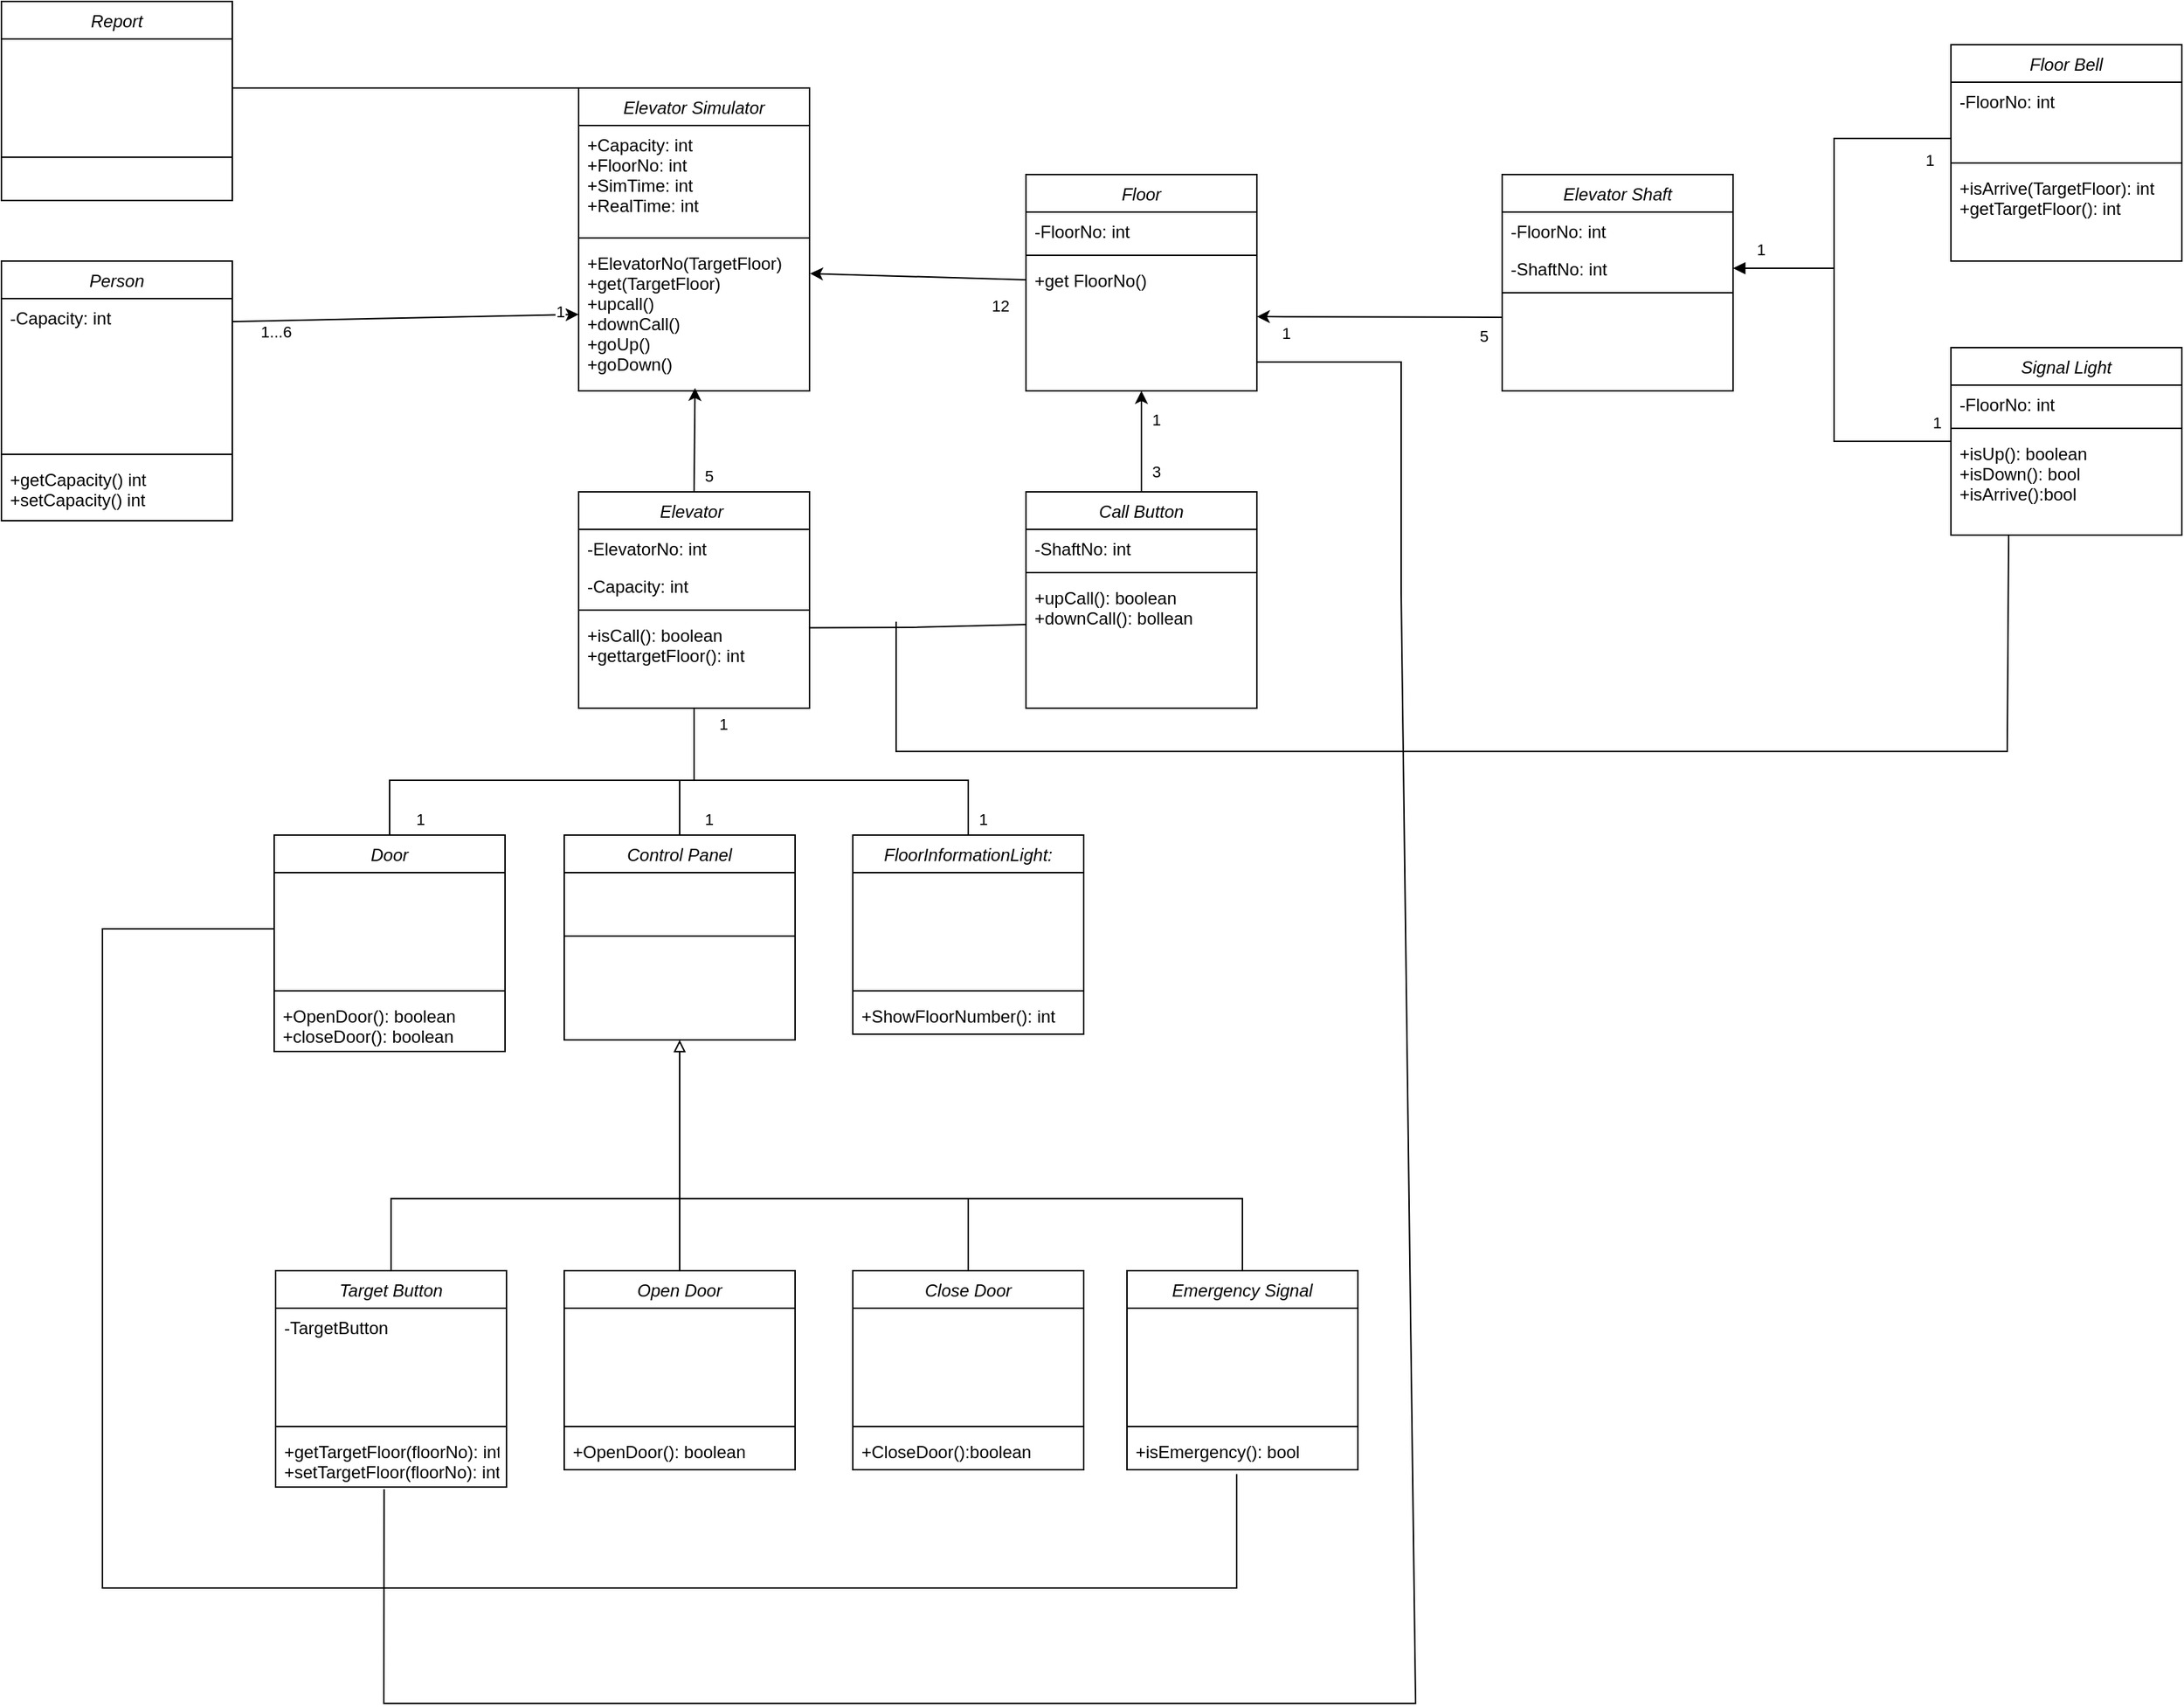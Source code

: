 <mxfile version="20.2.3" type="github">
  <diagram id="C5RBs43oDa-KdzZeNtuy" name="Page-1">
    <mxGraphModel dx="3710" dy="2394" grid="1" gridSize="10" guides="1" tooltips="1" connect="1" arrows="1" fold="1" page="1" pageScale="1" pageWidth="827" pageHeight="1169" math="0" shadow="0">
      <root>
        <mxCell id="WIyWlLk6GJQsqaUBKTNV-0" />
        <mxCell id="WIyWlLk6GJQsqaUBKTNV-1" parent="WIyWlLk6GJQsqaUBKTNV-0" />
        <mxCell id="zkfFHV4jXpPFQw0GAbJ--0" value="Elevator Simulator" style="swimlane;fontStyle=2;align=center;verticalAlign=top;childLayout=stackLayout;horizontal=1;startSize=26;horizontalStack=0;resizeParent=1;resizeLast=0;collapsible=1;marginBottom=0;rounded=0;shadow=0;strokeWidth=1;" parent="WIyWlLk6GJQsqaUBKTNV-1" vertex="1">
          <mxGeometry x="210" y="-40" width="160" height="210" as="geometry">
            <mxRectangle x="230" y="140" width="160" height="26" as="alternateBounds" />
          </mxGeometry>
        </mxCell>
        <mxCell id="zkfFHV4jXpPFQw0GAbJ--1" value="+Capacity: int&#xa;+FloorNo: int&#xa;+SimTime: int&#xa;+RealTime: int" style="text;align=left;verticalAlign=top;spacingLeft=4;spacingRight=4;overflow=hidden;rotatable=0;points=[[0,0.5],[1,0.5]];portConstraint=eastwest;" parent="zkfFHV4jXpPFQw0GAbJ--0" vertex="1">
          <mxGeometry y="26" width="160" height="74" as="geometry" />
        </mxCell>
        <mxCell id="zkfFHV4jXpPFQw0GAbJ--4" value="" style="line;html=1;strokeWidth=1;align=left;verticalAlign=middle;spacingTop=-1;spacingLeft=3;spacingRight=3;rotatable=0;labelPosition=right;points=[];portConstraint=eastwest;" parent="zkfFHV4jXpPFQw0GAbJ--0" vertex="1">
          <mxGeometry y="100" width="160" height="8" as="geometry" />
        </mxCell>
        <mxCell id="zkfFHV4jXpPFQw0GAbJ--5" value="+ElevatorNo(TargetFloor)&#xa;+get(TargetFloor)&#xa;+upcall()&#xa;+downCall()&#xa;+goUp()&#xa;+goDown()" style="text;align=left;verticalAlign=top;spacingLeft=4;spacingRight=4;overflow=hidden;rotatable=0;points=[[0,0.5],[1,0.5]];portConstraint=eastwest;" parent="zkfFHV4jXpPFQw0GAbJ--0" vertex="1">
          <mxGeometry y="108" width="160" height="98" as="geometry" />
        </mxCell>
        <mxCell id="ZwGp08gq0lVa2WznQraa-69" style="edgeStyle=none;rounded=0;orthogonalLoop=1;jettySize=auto;html=1;exitX=0.5;exitY=0;exitDx=0;exitDy=0;entryX=0.504;entryY=1.02;entryDx=0;entryDy=0;entryPerimeter=0;endArrow=classic;endFill=1;" edge="1" parent="WIyWlLk6GJQsqaUBKTNV-1" source="eZEbVEYutCmDxp2KuaGA-0" target="zkfFHV4jXpPFQw0GAbJ--5">
          <mxGeometry relative="1" as="geometry" />
        </mxCell>
        <mxCell id="ZwGp08gq0lVa2WznQraa-72" value="5" style="edgeLabel;html=1;align=center;verticalAlign=middle;resizable=0;points=[];" vertex="1" connectable="0" parent="ZwGp08gq0lVa2WznQraa-69">
          <mxGeometry x="-0.387" y="1" relative="1" as="geometry">
            <mxPoint x="11" y="11" as="offset" />
          </mxGeometry>
        </mxCell>
        <mxCell id="eZEbVEYutCmDxp2KuaGA-0" value="Elevator " style="swimlane;fontStyle=2;align=center;verticalAlign=top;childLayout=stackLayout;horizontal=1;startSize=26;horizontalStack=0;resizeParent=1;resizeLast=0;collapsible=1;marginBottom=0;rounded=0;shadow=0;strokeWidth=1;" parent="WIyWlLk6GJQsqaUBKTNV-1" vertex="1">
          <mxGeometry x="210" y="240" width="160" height="150" as="geometry">
            <mxRectangle x="230" y="140" width="160" height="26" as="alternateBounds" />
          </mxGeometry>
        </mxCell>
        <mxCell id="eZEbVEYutCmDxp2KuaGA-1" value="-ElevatorNo: int" style="text;align=left;verticalAlign=top;spacingLeft=4;spacingRight=4;overflow=hidden;rotatable=0;points=[[0,0.5],[1,0.5]];portConstraint=eastwest;" parent="eZEbVEYutCmDxp2KuaGA-0" vertex="1">
          <mxGeometry y="26" width="160" height="26" as="geometry" />
        </mxCell>
        <mxCell id="eZEbVEYutCmDxp2KuaGA-2" value="-Capacity: int" style="text;align=left;verticalAlign=top;spacingLeft=4;spacingRight=4;overflow=hidden;rotatable=0;points=[[0,0.5],[1,0.5]];portConstraint=eastwest;rounded=0;shadow=0;html=0;" parent="eZEbVEYutCmDxp2KuaGA-0" vertex="1">
          <mxGeometry y="52" width="160" height="26" as="geometry" />
        </mxCell>
        <mxCell id="eZEbVEYutCmDxp2KuaGA-4" value="" style="line;html=1;strokeWidth=1;align=left;verticalAlign=middle;spacingTop=-1;spacingLeft=3;spacingRight=3;rotatable=0;labelPosition=right;points=[];portConstraint=eastwest;" parent="eZEbVEYutCmDxp2KuaGA-0" vertex="1">
          <mxGeometry y="78" width="160" height="8" as="geometry" />
        </mxCell>
        <mxCell id="ZwGp08gq0lVa2WznQraa-95" value="+isCall(): boolean&#xa;+gettargetFloor(): int" style="text;align=left;verticalAlign=top;spacingLeft=4;spacingRight=4;overflow=hidden;rotatable=0;points=[[0,0.5],[1,0.5]];portConstraint=eastwest;rounded=0;shadow=0;html=0;" vertex="1" parent="eZEbVEYutCmDxp2KuaGA-0">
          <mxGeometry y="86" width="160" height="34" as="geometry" />
        </mxCell>
        <mxCell id="ZwGp08gq0lVa2WznQraa-62" style="edgeStyle=none;rounded=0;orthogonalLoop=1;jettySize=auto;html=1;exitX=0.5;exitY=0;exitDx=0;exitDy=0;endArrow=none;endFill=0;" edge="1" parent="WIyWlLk6GJQsqaUBKTNV-1" source="eZEbVEYutCmDxp2KuaGA-6">
          <mxGeometry relative="1" as="geometry">
            <mxPoint x="280" y="440" as="targetPoint" />
          </mxGeometry>
        </mxCell>
        <mxCell id="ZwGp08gq0lVa2WznQraa-92" value="1" style="edgeLabel;html=1;align=center;verticalAlign=middle;resizable=0;points=[];" vertex="1" connectable="0" parent="ZwGp08gq0lVa2WznQraa-62">
          <mxGeometry x="-0.412" relative="1" as="geometry">
            <mxPoint x="20" as="offset" />
          </mxGeometry>
        </mxCell>
        <mxCell id="eZEbVEYutCmDxp2KuaGA-6" value="Control Panel" style="swimlane;fontStyle=2;align=center;verticalAlign=top;childLayout=stackLayout;horizontal=1;startSize=26;horizontalStack=0;resizeParent=1;resizeLast=0;collapsible=1;marginBottom=0;rounded=0;shadow=0;strokeWidth=1;" parent="WIyWlLk6GJQsqaUBKTNV-1" vertex="1">
          <mxGeometry x="200" y="478" width="160" height="142" as="geometry">
            <mxRectangle x="230" y="140" width="160" height="26" as="alternateBounds" />
          </mxGeometry>
        </mxCell>
        <mxCell id="eZEbVEYutCmDxp2KuaGA-9" value="&#xa;&#xa;" style="text;align=left;verticalAlign=top;spacingLeft=4;spacingRight=4;overflow=hidden;rotatable=0;points=[[0,0.5],[1,0.5]];portConstraint=eastwest;rounded=0;shadow=0;html=0;" parent="eZEbVEYutCmDxp2KuaGA-6" vertex="1">
          <mxGeometry y="26" width="160" height="24" as="geometry" />
        </mxCell>
        <mxCell id="eZEbVEYutCmDxp2KuaGA-10" value="" style="line;html=1;strokeWidth=1;align=left;verticalAlign=middle;spacingTop=-1;spacingLeft=3;spacingRight=3;rotatable=0;labelPosition=right;points=[];portConstraint=eastwest;" parent="eZEbVEYutCmDxp2KuaGA-6" vertex="1">
          <mxGeometry y="50" width="160" height="40" as="geometry" />
        </mxCell>
        <mxCell id="ZwGp08gq0lVa2WznQraa-61" style="edgeStyle=none;rounded=0;orthogonalLoop=1;jettySize=auto;html=1;exitX=0.5;exitY=0;exitDx=0;exitDy=0;endArrow=none;endFill=0;" edge="1" parent="WIyWlLk6GJQsqaUBKTNV-1" source="eZEbVEYutCmDxp2KuaGA-12">
          <mxGeometry relative="1" as="geometry">
            <mxPoint x="290" y="440" as="targetPoint" />
            <Array as="points">
              <mxPoint x="480" y="440" />
            </Array>
          </mxGeometry>
        </mxCell>
        <mxCell id="ZwGp08gq0lVa2WznQraa-91" value="1" style="edgeLabel;html=1;align=center;verticalAlign=middle;resizable=0;points=[];" vertex="1" connectable="0" parent="ZwGp08gq0lVa2WznQraa-61">
          <mxGeometry x="-0.902" y="-4" relative="1" as="geometry">
            <mxPoint x="6" as="offset" />
          </mxGeometry>
        </mxCell>
        <mxCell id="eZEbVEYutCmDxp2KuaGA-12" value="FloorInformationLight:" style="swimlane;fontStyle=2;align=center;verticalAlign=top;childLayout=stackLayout;horizontal=1;startSize=26;horizontalStack=0;resizeParent=1;resizeLast=0;collapsible=1;marginBottom=0;rounded=0;shadow=0;strokeWidth=1;" parent="WIyWlLk6GJQsqaUBKTNV-1" vertex="1">
          <mxGeometry x="400" y="478" width="160" height="138" as="geometry">
            <mxRectangle x="230" y="140" width="160" height="26" as="alternateBounds" />
          </mxGeometry>
        </mxCell>
        <mxCell id="eZEbVEYutCmDxp2KuaGA-13" value=" " style="text;align=left;verticalAlign=top;spacingLeft=4;spacingRight=4;overflow=hidden;rotatable=0;points=[[0,0.5],[1,0.5]];portConstraint=eastwest;" parent="eZEbVEYutCmDxp2KuaGA-12" vertex="1">
          <mxGeometry y="26" width="160" height="26" as="geometry" />
        </mxCell>
        <mxCell id="eZEbVEYutCmDxp2KuaGA-14" value=" " style="text;align=left;verticalAlign=top;spacingLeft=4;spacingRight=4;overflow=hidden;rotatable=0;points=[[0,0.5],[1,0.5]];portConstraint=eastwest;rounded=0;shadow=0;html=0;" parent="eZEbVEYutCmDxp2KuaGA-12" vertex="1">
          <mxGeometry y="52" width="160" height="26" as="geometry" />
        </mxCell>
        <mxCell id="eZEbVEYutCmDxp2KuaGA-15" value=" " style="text;align=left;verticalAlign=top;spacingLeft=4;spacingRight=4;overflow=hidden;rotatable=0;points=[[0,0.5],[1,0.5]];portConstraint=eastwest;rounded=0;shadow=0;html=0;" parent="eZEbVEYutCmDxp2KuaGA-12" vertex="1">
          <mxGeometry y="78" width="160" height="26" as="geometry" />
        </mxCell>
        <mxCell id="eZEbVEYutCmDxp2KuaGA-16" value="" style="line;html=1;strokeWidth=1;align=left;verticalAlign=middle;spacingTop=-1;spacingLeft=3;spacingRight=3;rotatable=0;labelPosition=right;points=[];portConstraint=eastwest;" parent="eZEbVEYutCmDxp2KuaGA-12" vertex="1">
          <mxGeometry y="104" width="160" height="8" as="geometry" />
        </mxCell>
        <mxCell id="eZEbVEYutCmDxp2KuaGA-17" value="+ShowFloorNumber(): int" style="text;align=left;verticalAlign=top;spacingLeft=4;spacingRight=4;overflow=hidden;rotatable=0;points=[[0,0.5],[1,0.5]];portConstraint=eastwest;" parent="eZEbVEYutCmDxp2KuaGA-12" vertex="1">
          <mxGeometry y="112" width="160" height="26" as="geometry" />
        </mxCell>
        <mxCell id="ZwGp08gq0lVa2WznQraa-60" style="edgeStyle=none;rounded=0;orthogonalLoop=1;jettySize=auto;html=1;exitX=0.5;exitY=0;exitDx=0;exitDy=0;entryX=0.5;entryY=1;entryDx=0;entryDy=0;endArrow=none;endFill=0;" edge="1" parent="WIyWlLk6GJQsqaUBKTNV-1" source="eZEbVEYutCmDxp2KuaGA-18" target="eZEbVEYutCmDxp2KuaGA-0">
          <mxGeometry relative="1" as="geometry">
            <Array as="points">
              <mxPoint x="79" y="440" />
              <mxPoint x="290" y="440" />
            </Array>
          </mxGeometry>
        </mxCell>
        <mxCell id="ZwGp08gq0lVa2WznQraa-89" value="1" style="edgeLabel;html=1;align=center;verticalAlign=middle;resizable=0;points=[];" vertex="1" connectable="0" parent="ZwGp08gq0lVa2WznQraa-60">
          <mxGeometry x="0.926" y="-4" relative="1" as="geometry">
            <mxPoint x="16" as="offset" />
          </mxGeometry>
        </mxCell>
        <mxCell id="ZwGp08gq0lVa2WznQraa-90" value="1" style="edgeLabel;html=1;align=center;verticalAlign=middle;resizable=0;points=[];" vertex="1" connectable="0" parent="ZwGp08gq0lVa2WznQraa-60">
          <mxGeometry x="-0.925" y="-3" relative="1" as="geometry">
            <mxPoint x="18" as="offset" />
          </mxGeometry>
        </mxCell>
        <mxCell id="eZEbVEYutCmDxp2KuaGA-18" value="Door" style="swimlane;fontStyle=2;align=center;verticalAlign=top;childLayout=stackLayout;horizontal=1;startSize=26;horizontalStack=0;resizeParent=1;resizeLast=0;collapsible=1;marginBottom=0;rounded=0;shadow=0;strokeWidth=1;" parent="WIyWlLk6GJQsqaUBKTNV-1" vertex="1">
          <mxGeometry x="-1" y="478" width="160" height="150" as="geometry">
            <mxRectangle x="230" y="140" width="160" height="26" as="alternateBounds" />
          </mxGeometry>
        </mxCell>
        <mxCell id="eZEbVEYutCmDxp2KuaGA-19" value=" " style="text;align=left;verticalAlign=top;spacingLeft=4;spacingRight=4;overflow=hidden;rotatable=0;points=[[0,0.5],[1,0.5]];portConstraint=eastwest;" parent="eZEbVEYutCmDxp2KuaGA-18" vertex="1">
          <mxGeometry y="26" width="160" height="26" as="geometry" />
        </mxCell>
        <mxCell id="eZEbVEYutCmDxp2KuaGA-20" value=" " style="text;align=left;verticalAlign=top;spacingLeft=4;spacingRight=4;overflow=hidden;rotatable=0;points=[[0,0.5],[1,0.5]];portConstraint=eastwest;rounded=0;shadow=0;html=0;" parent="eZEbVEYutCmDxp2KuaGA-18" vertex="1">
          <mxGeometry y="52" width="160" height="26" as="geometry" />
        </mxCell>
        <mxCell id="eZEbVEYutCmDxp2KuaGA-21" value=" " style="text;align=left;verticalAlign=top;spacingLeft=4;spacingRight=4;overflow=hidden;rotatable=0;points=[[0,0.5],[1,0.5]];portConstraint=eastwest;rounded=0;shadow=0;html=0;" parent="eZEbVEYutCmDxp2KuaGA-18" vertex="1">
          <mxGeometry y="78" width="160" height="26" as="geometry" />
        </mxCell>
        <mxCell id="eZEbVEYutCmDxp2KuaGA-22" value="" style="line;html=1;strokeWidth=1;align=left;verticalAlign=middle;spacingTop=-1;spacingLeft=3;spacingRight=3;rotatable=0;labelPosition=right;points=[];portConstraint=eastwest;" parent="eZEbVEYutCmDxp2KuaGA-18" vertex="1">
          <mxGeometry y="104" width="160" height="8" as="geometry" />
        </mxCell>
        <mxCell id="eZEbVEYutCmDxp2KuaGA-23" value="+OpenDoor(): boolean&#xa;+closeDoor(): boolean" style="text;align=left;verticalAlign=top;spacingLeft=4;spacingRight=4;overflow=hidden;rotatable=0;points=[[0,0.5],[1,0.5]];portConstraint=eastwest;" parent="eZEbVEYutCmDxp2KuaGA-18" vertex="1">
          <mxGeometry y="112" width="160" height="38" as="geometry" />
        </mxCell>
        <mxCell id="ZwGp08gq0lVa2WznQraa-93" style="edgeStyle=none;rounded=0;orthogonalLoop=1;jettySize=auto;html=1;entryX=0.47;entryY=1.039;entryDx=0;entryDy=0;entryPerimeter=0;endArrow=none;endFill=0;" edge="1" parent="WIyWlLk6GJQsqaUBKTNV-1" target="ZwGp08gq0lVa2WznQraa-52">
          <mxGeometry relative="1" as="geometry">
            <mxPoint x="680" y="150" as="sourcePoint" />
            <Array as="points">
              <mxPoint x="780" y="150" />
              <mxPoint x="780" y="310" />
              <mxPoint x="790" y="1080" />
              <mxPoint x="75" y="1080" />
            </Array>
          </mxGeometry>
        </mxCell>
        <mxCell id="eZEbVEYutCmDxp2KuaGA-24" value="Floor" style="swimlane;fontStyle=2;align=center;verticalAlign=top;childLayout=stackLayout;horizontal=1;startSize=26;horizontalStack=0;resizeParent=1;resizeLast=0;collapsible=1;marginBottom=0;rounded=0;shadow=0;strokeWidth=1;" parent="WIyWlLk6GJQsqaUBKTNV-1" vertex="1">
          <mxGeometry x="520" y="20" width="160" height="150" as="geometry">
            <mxRectangle x="230" y="140" width="160" height="26" as="alternateBounds" />
          </mxGeometry>
        </mxCell>
        <mxCell id="eZEbVEYutCmDxp2KuaGA-25" value="-FloorNo: int" style="text;align=left;verticalAlign=top;spacingLeft=4;spacingRight=4;overflow=hidden;rotatable=0;points=[[0,0.5],[1,0.5]];portConstraint=eastwest;" parent="eZEbVEYutCmDxp2KuaGA-24" vertex="1">
          <mxGeometry y="26" width="160" height="26" as="geometry" />
        </mxCell>
        <mxCell id="eZEbVEYutCmDxp2KuaGA-27" value="" style="line;html=1;strokeWidth=1;align=left;verticalAlign=middle;spacingTop=-1;spacingLeft=3;spacingRight=3;rotatable=0;labelPosition=right;points=[];portConstraint=eastwest;" parent="eZEbVEYutCmDxp2KuaGA-24" vertex="1">
          <mxGeometry y="52" width="160" height="8" as="geometry" />
        </mxCell>
        <mxCell id="eZEbVEYutCmDxp2KuaGA-28" value="+get FloorNo()" style="text;align=left;verticalAlign=top;spacingLeft=4;spacingRight=4;overflow=hidden;rotatable=0;points=[[0,0.5],[1,0.5]];portConstraint=eastwest;" parent="eZEbVEYutCmDxp2KuaGA-24" vertex="1">
          <mxGeometry y="60" width="160" height="26" as="geometry" />
        </mxCell>
        <mxCell id="ZwGp08gq0lVa2WznQraa-63" style="edgeStyle=none;rounded=0;orthogonalLoop=1;jettySize=auto;html=1;exitX=0.5;exitY=0;exitDx=0;exitDy=0;entryX=0.5;entryY=1;entryDx=0;entryDy=0;endArrow=block;endFill=0;" edge="1" parent="WIyWlLk6GJQsqaUBKTNV-1" source="ZwGp08gq0lVa2WznQraa-0" target="eZEbVEYutCmDxp2KuaGA-6">
          <mxGeometry relative="1" as="geometry" />
        </mxCell>
        <mxCell id="ZwGp08gq0lVa2WznQraa-0" value="Open Door" style="swimlane;fontStyle=2;align=center;verticalAlign=top;childLayout=stackLayout;horizontal=1;startSize=26;horizontalStack=0;resizeParent=1;resizeLast=0;collapsible=1;marginBottom=0;rounded=0;shadow=0;strokeWidth=1;" vertex="1" parent="WIyWlLk6GJQsqaUBKTNV-1">
          <mxGeometry x="200" y="780" width="160" height="138" as="geometry">
            <mxRectangle x="230" y="140" width="160" height="26" as="alternateBounds" />
          </mxGeometry>
        </mxCell>
        <mxCell id="ZwGp08gq0lVa2WznQraa-1" value=" " style="text;align=left;verticalAlign=top;spacingLeft=4;spacingRight=4;overflow=hidden;rotatable=0;points=[[0,0.5],[1,0.5]];portConstraint=eastwest;" vertex="1" parent="ZwGp08gq0lVa2WznQraa-0">
          <mxGeometry y="26" width="160" height="26" as="geometry" />
        </mxCell>
        <mxCell id="ZwGp08gq0lVa2WznQraa-2" value=" " style="text;align=left;verticalAlign=top;spacingLeft=4;spacingRight=4;overflow=hidden;rotatable=0;points=[[0,0.5],[1,0.5]];portConstraint=eastwest;rounded=0;shadow=0;html=0;" vertex="1" parent="ZwGp08gq0lVa2WznQraa-0">
          <mxGeometry y="52" width="160" height="26" as="geometry" />
        </mxCell>
        <mxCell id="ZwGp08gq0lVa2WznQraa-3" value=" " style="text;align=left;verticalAlign=top;spacingLeft=4;spacingRight=4;overflow=hidden;rotatable=0;points=[[0,0.5],[1,0.5]];portConstraint=eastwest;rounded=0;shadow=0;html=0;" vertex="1" parent="ZwGp08gq0lVa2WznQraa-0">
          <mxGeometry y="78" width="160" height="26" as="geometry" />
        </mxCell>
        <mxCell id="ZwGp08gq0lVa2WznQraa-4" value="" style="line;html=1;strokeWidth=1;align=left;verticalAlign=middle;spacingTop=-1;spacingLeft=3;spacingRight=3;rotatable=0;labelPosition=right;points=[];portConstraint=eastwest;" vertex="1" parent="ZwGp08gq0lVa2WznQraa-0">
          <mxGeometry y="104" width="160" height="8" as="geometry" />
        </mxCell>
        <mxCell id="ZwGp08gq0lVa2WznQraa-5" value="+OpenDoor(): boolean" style="text;align=left;verticalAlign=top;spacingLeft=4;spacingRight=4;overflow=hidden;rotatable=0;points=[[0,0.5],[1,0.5]];portConstraint=eastwest;" vertex="1" parent="ZwGp08gq0lVa2WznQraa-0">
          <mxGeometry y="112" width="160" height="26" as="geometry" />
        </mxCell>
        <mxCell id="ZwGp08gq0lVa2WznQraa-6" value="Elevator Shaft" style="swimlane;fontStyle=2;align=center;verticalAlign=top;childLayout=stackLayout;horizontal=1;startSize=26;horizontalStack=0;resizeParent=1;resizeLast=0;collapsible=1;marginBottom=0;rounded=0;shadow=0;strokeWidth=1;" vertex="1" parent="WIyWlLk6GJQsqaUBKTNV-1">
          <mxGeometry x="850" y="20" width="160" height="150" as="geometry">
            <mxRectangle x="230" y="140" width="160" height="26" as="alternateBounds" />
          </mxGeometry>
        </mxCell>
        <mxCell id="ZwGp08gq0lVa2WznQraa-7" value="-FloorNo: int" style="text;align=left;verticalAlign=top;spacingLeft=4;spacingRight=4;overflow=hidden;rotatable=0;points=[[0,0.5],[1,0.5]];portConstraint=eastwest;" vertex="1" parent="ZwGp08gq0lVa2WznQraa-6">
          <mxGeometry y="26" width="160" height="26" as="geometry" />
        </mxCell>
        <mxCell id="ZwGp08gq0lVa2WznQraa-8" value="-ShaftNo: int" style="text;align=left;verticalAlign=top;spacingLeft=4;spacingRight=4;overflow=hidden;rotatable=0;points=[[0,0.5],[1,0.5]];portConstraint=eastwest;rounded=0;shadow=0;html=0;" vertex="1" parent="ZwGp08gq0lVa2WznQraa-6">
          <mxGeometry y="52" width="160" height="26" as="geometry" />
        </mxCell>
        <mxCell id="ZwGp08gq0lVa2WznQraa-9" value="" style="line;html=1;strokeWidth=1;align=left;verticalAlign=middle;spacingTop=-1;spacingLeft=3;spacingRight=3;rotatable=0;labelPosition=right;points=[];portConstraint=eastwest;" vertex="1" parent="ZwGp08gq0lVa2WznQraa-6">
          <mxGeometry y="78" width="160" height="8" as="geometry" />
        </mxCell>
        <mxCell id="ZwGp08gq0lVa2WznQraa-10" value=" " style="text;align=left;verticalAlign=top;spacingLeft=4;spacingRight=4;overflow=hidden;rotatable=0;points=[[0,0.5],[1,0.5]];portConstraint=eastwest;" vertex="1" parent="ZwGp08gq0lVa2WznQraa-6">
          <mxGeometry y="86" width="160" height="26" as="geometry" />
        </mxCell>
        <mxCell id="ZwGp08gq0lVa2WznQraa-11" value="Floor Bell" style="swimlane;fontStyle=2;align=center;verticalAlign=top;childLayout=stackLayout;horizontal=1;startSize=26;horizontalStack=0;resizeParent=1;resizeLast=0;collapsible=1;marginBottom=0;rounded=0;shadow=0;strokeWidth=1;" vertex="1" parent="WIyWlLk6GJQsqaUBKTNV-1">
          <mxGeometry x="1161" y="-70" width="160" height="150" as="geometry">
            <mxRectangle x="230" y="140" width="160" height="26" as="alternateBounds" />
          </mxGeometry>
        </mxCell>
        <mxCell id="ZwGp08gq0lVa2WznQraa-12" value="-FloorNo: int" style="text;align=left;verticalAlign=top;spacingLeft=4;spacingRight=4;overflow=hidden;rotatable=0;points=[[0,0.5],[1,0.5]];portConstraint=eastwest;" vertex="1" parent="ZwGp08gq0lVa2WznQraa-11">
          <mxGeometry y="26" width="160" height="26" as="geometry" />
        </mxCell>
        <mxCell id="ZwGp08gq0lVa2WznQraa-13" value=" " style="text;align=left;verticalAlign=top;spacingLeft=4;spacingRight=4;overflow=hidden;rotatable=0;points=[[0,0.5],[1,0.5]];portConstraint=eastwest;rounded=0;shadow=0;html=0;" vertex="1" parent="ZwGp08gq0lVa2WznQraa-11">
          <mxGeometry y="52" width="160" height="26" as="geometry" />
        </mxCell>
        <mxCell id="ZwGp08gq0lVa2WznQraa-14" value="" style="line;html=1;strokeWidth=1;align=left;verticalAlign=middle;spacingTop=-1;spacingLeft=3;spacingRight=3;rotatable=0;labelPosition=right;points=[];portConstraint=eastwest;" vertex="1" parent="ZwGp08gq0lVa2WznQraa-11">
          <mxGeometry y="78" width="160" height="8" as="geometry" />
        </mxCell>
        <mxCell id="ZwGp08gq0lVa2WznQraa-15" value="+isArrive(TargetFloor): int&#xa;+getTargetFloor(): int" style="text;align=left;verticalAlign=top;spacingLeft=4;spacingRight=4;overflow=hidden;rotatable=0;points=[[0,0.5],[1,0.5]];portConstraint=eastwest;" vertex="1" parent="ZwGp08gq0lVa2WznQraa-11">
          <mxGeometry y="86" width="160" height="34" as="geometry" />
        </mxCell>
        <mxCell id="ZwGp08gq0lVa2WznQraa-78" style="edgeStyle=none;rounded=0;orthogonalLoop=1;jettySize=auto;html=1;exitX=0.5;exitY=0;exitDx=0;exitDy=0;entryX=0.5;entryY=1;entryDx=0;entryDy=0;endArrow=classic;endFill=1;" edge="1" parent="WIyWlLk6GJQsqaUBKTNV-1" source="ZwGp08gq0lVa2WznQraa-16" target="eZEbVEYutCmDxp2KuaGA-24">
          <mxGeometry relative="1" as="geometry" />
        </mxCell>
        <mxCell id="ZwGp08gq0lVa2WznQraa-80" value="3" style="edgeLabel;html=1;align=center;verticalAlign=middle;resizable=0;points=[];" vertex="1" connectable="0" parent="ZwGp08gq0lVa2WznQraa-78">
          <mxGeometry x="-0.6" y="-1" relative="1" as="geometry">
            <mxPoint x="9" as="offset" />
          </mxGeometry>
        </mxCell>
        <mxCell id="ZwGp08gq0lVa2WznQraa-81" value="1" style="edgeLabel;html=1;align=center;verticalAlign=middle;resizable=0;points=[];" vertex="1" connectable="0" parent="ZwGp08gq0lVa2WznQraa-78">
          <mxGeometry x="0.424" y="-1" relative="1" as="geometry">
            <mxPoint x="9" as="offset" />
          </mxGeometry>
        </mxCell>
        <mxCell id="ZwGp08gq0lVa2WznQraa-16" value="Call Button" style="swimlane;fontStyle=2;align=center;verticalAlign=top;childLayout=stackLayout;horizontal=1;startSize=26;horizontalStack=0;resizeParent=1;resizeLast=0;collapsible=1;marginBottom=0;rounded=0;shadow=0;strokeWidth=1;" vertex="1" parent="WIyWlLk6GJQsqaUBKTNV-1">
          <mxGeometry x="520" y="240" width="160" height="150" as="geometry">
            <mxRectangle x="230" y="140" width="160" height="26" as="alternateBounds" />
          </mxGeometry>
        </mxCell>
        <mxCell id="ZwGp08gq0lVa2WznQraa-18" value="-ShaftNo: int" style="text;align=left;verticalAlign=top;spacingLeft=4;spacingRight=4;overflow=hidden;rotatable=0;points=[[0,0.5],[1,0.5]];portConstraint=eastwest;rounded=0;shadow=0;html=0;" vertex="1" parent="ZwGp08gq0lVa2WznQraa-16">
          <mxGeometry y="26" width="160" height="26" as="geometry" />
        </mxCell>
        <mxCell id="ZwGp08gq0lVa2WznQraa-19" value="" style="line;html=1;strokeWidth=1;align=left;verticalAlign=middle;spacingTop=-1;spacingLeft=3;spacingRight=3;rotatable=0;labelPosition=right;points=[];portConstraint=eastwest;" vertex="1" parent="ZwGp08gq0lVa2WznQraa-16">
          <mxGeometry y="52" width="160" height="8" as="geometry" />
        </mxCell>
        <mxCell id="ZwGp08gq0lVa2WznQraa-20" value="+upCall(): boolean&#xa;+downCall(): bollean" style="text;align=left;verticalAlign=top;spacingLeft=4;spacingRight=4;overflow=hidden;rotatable=0;points=[[0,0.5],[1,0.5]];portConstraint=eastwest;" vertex="1" parent="ZwGp08gq0lVa2WznQraa-16">
          <mxGeometry y="60" width="160" height="64" as="geometry" />
        </mxCell>
        <mxCell id="ZwGp08gq0lVa2WznQraa-21" value="Person" style="swimlane;fontStyle=2;align=center;verticalAlign=top;childLayout=stackLayout;horizontal=1;startSize=26;horizontalStack=0;resizeParent=1;resizeLast=0;collapsible=1;marginBottom=0;rounded=0;shadow=0;strokeWidth=1;" vertex="1" parent="WIyWlLk6GJQsqaUBKTNV-1">
          <mxGeometry x="-190" y="80" width="160" height="180" as="geometry">
            <mxRectangle x="230" y="140" width="160" height="26" as="alternateBounds" />
          </mxGeometry>
        </mxCell>
        <mxCell id="ZwGp08gq0lVa2WznQraa-22" value="-Capacity: int" style="text;align=left;verticalAlign=top;spacingLeft=4;spacingRight=4;overflow=hidden;rotatable=0;points=[[0,0.5],[1,0.5]];portConstraint=eastwest;" vertex="1" parent="ZwGp08gq0lVa2WznQraa-21">
          <mxGeometry y="26" width="160" height="26" as="geometry" />
        </mxCell>
        <mxCell id="ZwGp08gq0lVa2WznQraa-23" value=" " style="text;align=left;verticalAlign=top;spacingLeft=4;spacingRight=4;overflow=hidden;rotatable=0;points=[[0,0.5],[1,0.5]];portConstraint=eastwest;rounded=0;shadow=0;html=0;" vertex="1" parent="ZwGp08gq0lVa2WznQraa-21">
          <mxGeometry y="52" width="160" height="26" as="geometry" />
        </mxCell>
        <mxCell id="ZwGp08gq0lVa2WznQraa-94" value=" " style="text;align=left;verticalAlign=top;spacingLeft=4;spacingRight=4;overflow=hidden;rotatable=0;points=[[0,0.5],[1,0.5]];portConstraint=eastwest;rounded=0;shadow=0;html=0;" vertex="1" parent="ZwGp08gq0lVa2WznQraa-21">
          <mxGeometry y="78" width="160" height="26" as="geometry" />
        </mxCell>
        <mxCell id="ZwGp08gq0lVa2WznQraa-24" value=" " style="text;align=left;verticalAlign=top;spacingLeft=4;spacingRight=4;overflow=hidden;rotatable=0;points=[[0,0.5],[1,0.5]];portConstraint=eastwest;rounded=0;shadow=0;html=0;" vertex="1" parent="ZwGp08gq0lVa2WznQraa-21">
          <mxGeometry y="104" width="160" height="26" as="geometry" />
        </mxCell>
        <mxCell id="ZwGp08gq0lVa2WznQraa-25" value="" style="line;html=1;strokeWidth=1;align=left;verticalAlign=middle;spacingTop=-1;spacingLeft=3;spacingRight=3;rotatable=0;labelPosition=right;points=[];portConstraint=eastwest;" vertex="1" parent="ZwGp08gq0lVa2WznQraa-21">
          <mxGeometry y="130" width="160" height="8" as="geometry" />
        </mxCell>
        <mxCell id="ZwGp08gq0lVa2WznQraa-26" value="+getCapacity() int&#xa;+setCapacity() int" style="text;align=left;verticalAlign=top;spacingLeft=4;spacingRight=4;overflow=hidden;rotatable=0;points=[[0,0.5],[1,0.5]];portConstraint=eastwest;" vertex="1" parent="ZwGp08gq0lVa2WznQraa-21">
          <mxGeometry y="138" width="160" height="42" as="geometry" />
        </mxCell>
        <mxCell id="ZwGp08gq0lVa2WznQraa-27" value="Report" style="swimlane;fontStyle=2;align=center;verticalAlign=top;childLayout=stackLayout;horizontal=1;startSize=26;horizontalStack=0;resizeParent=1;resizeLast=0;collapsible=1;marginBottom=0;rounded=0;shadow=0;strokeWidth=1;" vertex="1" parent="WIyWlLk6GJQsqaUBKTNV-1">
          <mxGeometry x="-190" y="-100" width="160" height="138" as="geometry">
            <mxRectangle x="230" y="140" width="160" height="26" as="alternateBounds" />
          </mxGeometry>
        </mxCell>
        <mxCell id="ZwGp08gq0lVa2WznQraa-28" value=" " style="text;align=left;verticalAlign=top;spacingLeft=4;spacingRight=4;overflow=hidden;rotatable=0;points=[[0,0.5],[1,0.5]];portConstraint=eastwest;" vertex="1" parent="ZwGp08gq0lVa2WznQraa-27">
          <mxGeometry y="26" width="160" height="26" as="geometry" />
        </mxCell>
        <mxCell id="ZwGp08gq0lVa2WznQraa-29" value=" " style="text;align=left;verticalAlign=top;spacingLeft=4;spacingRight=4;overflow=hidden;rotatable=0;points=[[0,0.5],[1,0.5]];portConstraint=eastwest;rounded=0;shadow=0;html=0;" vertex="1" parent="ZwGp08gq0lVa2WznQraa-27">
          <mxGeometry y="52" width="160" height="26" as="geometry" />
        </mxCell>
        <mxCell id="ZwGp08gq0lVa2WznQraa-30" value=" " style="text;align=left;verticalAlign=top;spacingLeft=4;spacingRight=4;overflow=hidden;rotatable=0;points=[[0,0.5],[1,0.5]];portConstraint=eastwest;rounded=0;shadow=0;html=0;" vertex="1" parent="ZwGp08gq0lVa2WznQraa-27">
          <mxGeometry y="78" width="160" height="26" as="geometry" />
        </mxCell>
        <mxCell id="ZwGp08gq0lVa2WznQraa-31" value="" style="line;html=1;strokeWidth=1;align=left;verticalAlign=middle;spacingTop=-1;spacingLeft=3;spacingRight=3;rotatable=0;labelPosition=right;points=[];portConstraint=eastwest;" vertex="1" parent="ZwGp08gq0lVa2WznQraa-27">
          <mxGeometry y="104" width="160" height="8" as="geometry" />
        </mxCell>
        <mxCell id="ZwGp08gq0lVa2WznQraa-32" value=" " style="text;align=left;verticalAlign=top;spacingLeft=4;spacingRight=4;overflow=hidden;rotatable=0;points=[[0,0.5],[1,0.5]];portConstraint=eastwest;" vertex="1" parent="ZwGp08gq0lVa2WznQraa-27">
          <mxGeometry y="112" width="160" height="26" as="geometry" />
        </mxCell>
        <mxCell id="ZwGp08gq0lVa2WznQraa-33" style="edgeStyle=none;rounded=0;orthogonalLoop=1;jettySize=auto;html=1;entryX=0;entryY=0;entryDx=0;entryDy=0;endArrow=none;endFill=0;exitX=1.002;exitY=0.308;exitDx=0;exitDy=0;exitPerimeter=0;" edge="1" parent="WIyWlLk6GJQsqaUBKTNV-1" source="ZwGp08gq0lVa2WznQraa-29" target="zkfFHV4jXpPFQw0GAbJ--0">
          <mxGeometry relative="1" as="geometry">
            <mxPoint x="-30" y="20" as="sourcePoint" />
          </mxGeometry>
        </mxCell>
        <mxCell id="ZwGp08gq0lVa2WznQraa-34" style="edgeStyle=none;rounded=0;orthogonalLoop=1;jettySize=auto;html=1;exitX=1.002;exitY=0.615;exitDx=0;exitDy=0;endArrow=classic;endFill=1;entryX=0;entryY=0.5;entryDx=0;entryDy=0;exitPerimeter=0;" edge="1" parent="WIyWlLk6GJQsqaUBKTNV-1" source="ZwGp08gq0lVa2WznQraa-22" target="zkfFHV4jXpPFQw0GAbJ--5">
          <mxGeometry relative="1" as="geometry" />
        </mxCell>
        <mxCell id="ZwGp08gq0lVa2WznQraa-53" value="1...6" style="edgeLabel;html=1;align=center;verticalAlign=middle;resizable=0;points=[];" vertex="1" connectable="0" parent="ZwGp08gq0lVa2WznQraa-34">
          <mxGeometry x="-0.652" relative="1" as="geometry">
            <mxPoint x="-12" y="8" as="offset" />
          </mxGeometry>
        </mxCell>
        <mxCell id="ZwGp08gq0lVa2WznQraa-54" value="1" style="edgeLabel;html=1;align=center;verticalAlign=middle;resizable=0;points=[];" vertex="1" connectable="0" parent="ZwGp08gq0lVa2WznQraa-34">
          <mxGeometry x="0.793" y="-1" relative="1" as="geometry">
            <mxPoint x="11" y="-4" as="offset" />
          </mxGeometry>
        </mxCell>
        <mxCell id="ZwGp08gq0lVa2WznQraa-65" style="edgeStyle=none;rounded=0;orthogonalLoop=1;jettySize=auto;html=1;exitX=0.5;exitY=0;exitDx=0;exitDy=0;endArrow=none;endFill=0;" edge="1" parent="WIyWlLk6GJQsqaUBKTNV-1" source="ZwGp08gq0lVa2WznQraa-35">
          <mxGeometry relative="1" as="geometry">
            <mxPoint x="280" y="730" as="targetPoint" />
            <Array as="points">
              <mxPoint x="480" y="730" />
            </Array>
          </mxGeometry>
        </mxCell>
        <mxCell id="ZwGp08gq0lVa2WznQraa-35" value="Close Door" style="swimlane;fontStyle=2;align=center;verticalAlign=top;childLayout=stackLayout;horizontal=1;startSize=26;horizontalStack=0;resizeParent=1;resizeLast=0;collapsible=1;marginBottom=0;rounded=0;shadow=0;strokeWidth=1;" vertex="1" parent="WIyWlLk6GJQsqaUBKTNV-1">
          <mxGeometry x="400" y="780" width="160" height="138" as="geometry">
            <mxRectangle x="230" y="140" width="160" height="26" as="alternateBounds" />
          </mxGeometry>
        </mxCell>
        <mxCell id="ZwGp08gq0lVa2WznQraa-36" value=" " style="text;align=left;verticalAlign=top;spacingLeft=4;spacingRight=4;overflow=hidden;rotatable=0;points=[[0,0.5],[1,0.5]];portConstraint=eastwest;" vertex="1" parent="ZwGp08gq0lVa2WznQraa-35">
          <mxGeometry y="26" width="160" height="26" as="geometry" />
        </mxCell>
        <mxCell id="ZwGp08gq0lVa2WznQraa-37" value=" " style="text;align=left;verticalAlign=top;spacingLeft=4;spacingRight=4;overflow=hidden;rotatable=0;points=[[0,0.5],[1,0.5]];portConstraint=eastwest;rounded=0;shadow=0;html=0;" vertex="1" parent="ZwGp08gq0lVa2WznQraa-35">
          <mxGeometry y="52" width="160" height="26" as="geometry" />
        </mxCell>
        <mxCell id="ZwGp08gq0lVa2WznQraa-38" value=" " style="text;align=left;verticalAlign=top;spacingLeft=4;spacingRight=4;overflow=hidden;rotatable=0;points=[[0,0.5],[1,0.5]];portConstraint=eastwest;rounded=0;shadow=0;html=0;" vertex="1" parent="ZwGp08gq0lVa2WznQraa-35">
          <mxGeometry y="78" width="160" height="26" as="geometry" />
        </mxCell>
        <mxCell id="ZwGp08gq0lVa2WznQraa-39" value="" style="line;html=1;strokeWidth=1;align=left;verticalAlign=middle;spacingTop=-1;spacingLeft=3;spacingRight=3;rotatable=0;labelPosition=right;points=[];portConstraint=eastwest;" vertex="1" parent="ZwGp08gq0lVa2WznQraa-35">
          <mxGeometry y="104" width="160" height="8" as="geometry" />
        </mxCell>
        <mxCell id="ZwGp08gq0lVa2WznQraa-40" value="+CloseDoor():boolean" style="text;align=left;verticalAlign=top;spacingLeft=4;spacingRight=4;overflow=hidden;rotatable=0;points=[[0,0.5],[1,0.5]];portConstraint=eastwest;" vertex="1" parent="ZwGp08gq0lVa2WznQraa-35">
          <mxGeometry y="112" width="160" height="26" as="geometry" />
        </mxCell>
        <mxCell id="ZwGp08gq0lVa2WznQraa-66" style="edgeStyle=none;rounded=0;orthogonalLoop=1;jettySize=auto;html=1;exitX=0.5;exitY=0;exitDx=0;exitDy=0;endArrow=none;endFill=0;" edge="1" parent="WIyWlLk6GJQsqaUBKTNV-1" source="ZwGp08gq0lVa2WznQraa-41">
          <mxGeometry relative="1" as="geometry">
            <mxPoint x="480" y="730" as="targetPoint" />
            <Array as="points">
              <mxPoint x="670" y="730" />
            </Array>
          </mxGeometry>
        </mxCell>
        <mxCell id="ZwGp08gq0lVa2WznQraa-41" value="Emergency Signal" style="swimlane;fontStyle=2;align=center;verticalAlign=top;childLayout=stackLayout;horizontal=1;startSize=26;horizontalStack=0;resizeParent=1;resizeLast=0;collapsible=1;marginBottom=0;rounded=0;shadow=0;strokeWidth=1;" vertex="1" parent="WIyWlLk6GJQsqaUBKTNV-1">
          <mxGeometry x="590" y="780" width="160" height="138" as="geometry">
            <mxRectangle x="230" y="140" width="160" height="26" as="alternateBounds" />
          </mxGeometry>
        </mxCell>
        <mxCell id="ZwGp08gq0lVa2WznQraa-42" value=" " style="text;align=left;verticalAlign=top;spacingLeft=4;spacingRight=4;overflow=hidden;rotatable=0;points=[[0,0.5],[1,0.5]];portConstraint=eastwest;" vertex="1" parent="ZwGp08gq0lVa2WznQraa-41">
          <mxGeometry y="26" width="160" height="26" as="geometry" />
        </mxCell>
        <mxCell id="ZwGp08gq0lVa2WznQraa-43" value=" " style="text;align=left;verticalAlign=top;spacingLeft=4;spacingRight=4;overflow=hidden;rotatable=0;points=[[0,0.5],[1,0.5]];portConstraint=eastwest;rounded=0;shadow=0;html=0;" vertex="1" parent="ZwGp08gq0lVa2WznQraa-41">
          <mxGeometry y="52" width="160" height="26" as="geometry" />
        </mxCell>
        <mxCell id="ZwGp08gq0lVa2WznQraa-44" value=" " style="text;align=left;verticalAlign=top;spacingLeft=4;spacingRight=4;overflow=hidden;rotatable=0;points=[[0,0.5],[1,0.5]];portConstraint=eastwest;rounded=0;shadow=0;html=0;" vertex="1" parent="ZwGp08gq0lVa2WznQraa-41">
          <mxGeometry y="78" width="160" height="26" as="geometry" />
        </mxCell>
        <mxCell id="ZwGp08gq0lVa2WznQraa-45" value="" style="line;html=1;strokeWidth=1;align=left;verticalAlign=middle;spacingTop=-1;spacingLeft=3;spacingRight=3;rotatable=0;labelPosition=right;points=[];portConstraint=eastwest;" vertex="1" parent="ZwGp08gq0lVa2WznQraa-41">
          <mxGeometry y="104" width="160" height="8" as="geometry" />
        </mxCell>
        <mxCell id="ZwGp08gq0lVa2WznQraa-46" value="+isEmergency(): bool" style="text;align=left;verticalAlign=top;spacingLeft=4;spacingRight=4;overflow=hidden;rotatable=0;points=[[0,0.5],[1,0.5]];portConstraint=eastwest;" vertex="1" parent="ZwGp08gq0lVa2WznQraa-41">
          <mxGeometry y="112" width="160" height="26" as="geometry" />
        </mxCell>
        <mxCell id="ZwGp08gq0lVa2WznQraa-64" style="edgeStyle=none;rounded=0;orthogonalLoop=1;jettySize=auto;html=1;exitX=0.5;exitY=0;exitDx=0;exitDy=0;endArrow=none;endFill=0;" edge="1" parent="WIyWlLk6GJQsqaUBKTNV-1" source="ZwGp08gq0lVa2WznQraa-47">
          <mxGeometry relative="1" as="geometry">
            <mxPoint x="280" y="730" as="targetPoint" />
            <Array as="points">
              <mxPoint x="80" y="730" />
            </Array>
          </mxGeometry>
        </mxCell>
        <mxCell id="ZwGp08gq0lVa2WznQraa-47" value="Target Button" style="swimlane;fontStyle=2;align=center;verticalAlign=top;childLayout=stackLayout;horizontal=1;startSize=26;horizontalStack=0;resizeParent=1;resizeLast=0;collapsible=1;marginBottom=0;rounded=0;shadow=0;strokeWidth=1;" vertex="1" parent="WIyWlLk6GJQsqaUBKTNV-1">
          <mxGeometry y="780" width="160" height="150" as="geometry">
            <mxRectangle x="230" y="140" width="160" height="26" as="alternateBounds" />
          </mxGeometry>
        </mxCell>
        <mxCell id="ZwGp08gq0lVa2WznQraa-48" value="-TargetButton" style="text;align=left;verticalAlign=top;spacingLeft=4;spacingRight=4;overflow=hidden;rotatable=0;points=[[0,0.5],[1,0.5]];portConstraint=eastwest;" vertex="1" parent="ZwGp08gq0lVa2WznQraa-47">
          <mxGeometry y="26" width="160" height="26" as="geometry" />
        </mxCell>
        <mxCell id="ZwGp08gq0lVa2WznQraa-49" value=" " style="text;align=left;verticalAlign=top;spacingLeft=4;spacingRight=4;overflow=hidden;rotatable=0;points=[[0,0.5],[1,0.5]];portConstraint=eastwest;rounded=0;shadow=0;html=0;" vertex="1" parent="ZwGp08gq0lVa2WznQraa-47">
          <mxGeometry y="52" width="160" height="26" as="geometry" />
        </mxCell>
        <mxCell id="ZwGp08gq0lVa2WznQraa-50" value=" " style="text;align=left;verticalAlign=top;spacingLeft=4;spacingRight=4;overflow=hidden;rotatable=0;points=[[0,0.5],[1,0.5]];portConstraint=eastwest;rounded=0;shadow=0;html=0;" vertex="1" parent="ZwGp08gq0lVa2WznQraa-47">
          <mxGeometry y="78" width="160" height="26" as="geometry" />
        </mxCell>
        <mxCell id="ZwGp08gq0lVa2WznQraa-51" value="" style="line;html=1;strokeWidth=1;align=left;verticalAlign=middle;spacingTop=-1;spacingLeft=3;spacingRight=3;rotatable=0;labelPosition=right;points=[];portConstraint=eastwest;" vertex="1" parent="ZwGp08gq0lVa2WznQraa-47">
          <mxGeometry y="104" width="160" height="8" as="geometry" />
        </mxCell>
        <mxCell id="ZwGp08gq0lVa2WznQraa-52" value="+getTargetFloor(floorNo): int&#xa;+setTargetFloor(floorNo): int" style="text;align=left;verticalAlign=top;spacingLeft=4;spacingRight=4;overflow=hidden;rotatable=0;points=[[0,0.5],[1,0.5]];portConstraint=eastwest;" vertex="1" parent="ZwGp08gq0lVa2WznQraa-47">
          <mxGeometry y="112" width="160" height="38" as="geometry" />
        </mxCell>
        <mxCell id="ZwGp08gq0lVa2WznQraa-82" style="edgeStyle=none;rounded=0;orthogonalLoop=1;jettySize=auto;html=1;exitX=0.25;exitY=1;exitDx=0;exitDy=0;endArrow=none;endFill=0;" edge="1" parent="WIyWlLk6GJQsqaUBKTNV-1" source="ZwGp08gq0lVa2WznQraa-55">
          <mxGeometry relative="1" as="geometry">
            <mxPoint x="430" y="330" as="targetPoint" />
            <Array as="points">
              <mxPoint x="1200" y="420" />
              <mxPoint x="430" y="420" />
            </Array>
          </mxGeometry>
        </mxCell>
        <mxCell id="ZwGp08gq0lVa2WznQraa-55" value="Signal Light" style="swimlane;fontStyle=2;align=center;verticalAlign=top;childLayout=stackLayout;horizontal=1;startSize=26;horizontalStack=0;resizeParent=1;resizeLast=0;collapsible=1;marginBottom=0;rounded=0;shadow=0;strokeWidth=1;" vertex="1" parent="WIyWlLk6GJQsqaUBKTNV-1">
          <mxGeometry x="1161" y="140" width="160" height="130" as="geometry">
            <mxRectangle x="230" y="140" width="160" height="26" as="alternateBounds" />
          </mxGeometry>
        </mxCell>
        <mxCell id="ZwGp08gq0lVa2WznQraa-56" value="-FloorNo: int" style="text;align=left;verticalAlign=top;spacingLeft=4;spacingRight=4;overflow=hidden;rotatable=0;points=[[0,0.5],[1,0.5]];portConstraint=eastwest;" vertex="1" parent="ZwGp08gq0lVa2WznQraa-55">
          <mxGeometry y="26" width="160" height="26" as="geometry" />
        </mxCell>
        <mxCell id="ZwGp08gq0lVa2WznQraa-58" value="" style="line;html=1;strokeWidth=1;align=left;verticalAlign=middle;spacingTop=-1;spacingLeft=3;spacingRight=3;rotatable=0;labelPosition=right;points=[];portConstraint=eastwest;" vertex="1" parent="ZwGp08gq0lVa2WznQraa-55">
          <mxGeometry y="52" width="160" height="8" as="geometry" />
        </mxCell>
        <mxCell id="ZwGp08gq0lVa2WznQraa-59" value="+isUp(): boolean&#xa;+isDown(): bool&#xa;+isArrive():bool" style="text;align=left;verticalAlign=top;spacingLeft=4;spacingRight=4;overflow=hidden;rotatable=0;points=[[0,0.5],[1,0.5]];portConstraint=eastwest;" vertex="1" parent="ZwGp08gq0lVa2WznQraa-55">
          <mxGeometry y="60" width="160" height="60" as="geometry" />
        </mxCell>
        <mxCell id="ZwGp08gq0lVa2WznQraa-67" style="edgeStyle=none;rounded=0;orthogonalLoop=1;jettySize=auto;html=1;exitX=0;exitY=0.5;exitDx=0;exitDy=0;entryX=0.475;entryY=1.115;entryDx=0;entryDy=0;entryPerimeter=0;endArrow=none;endFill=0;" edge="1" parent="WIyWlLk6GJQsqaUBKTNV-1" source="eZEbVEYutCmDxp2KuaGA-20" target="ZwGp08gq0lVa2WznQraa-46">
          <mxGeometry relative="1" as="geometry">
            <Array as="points">
              <mxPoint x="-120" y="543" />
              <mxPoint x="-120" y="1000" />
              <mxPoint x="666" y="1000" />
            </Array>
          </mxGeometry>
        </mxCell>
        <mxCell id="ZwGp08gq0lVa2WznQraa-70" style="edgeStyle=none;rounded=0;orthogonalLoop=1;jettySize=auto;html=1;exitX=0;exitY=0.5;exitDx=0;exitDy=0;entryX=1.002;entryY=0.211;entryDx=0;entryDy=0;entryPerimeter=0;endArrow=classic;endFill=1;" edge="1" parent="WIyWlLk6GJQsqaUBKTNV-1" source="eZEbVEYutCmDxp2KuaGA-28" target="zkfFHV4jXpPFQw0GAbJ--5">
          <mxGeometry relative="1" as="geometry" />
        </mxCell>
        <mxCell id="ZwGp08gq0lVa2WznQraa-71" value="12" style="edgeLabel;html=1;align=center;verticalAlign=middle;resizable=0;points=[];" vertex="1" connectable="0" parent="ZwGp08gq0lVa2WznQraa-70">
          <mxGeometry x="-0.757" y="4" relative="1" as="geometry">
            <mxPoint y="14" as="offset" />
          </mxGeometry>
        </mxCell>
        <mxCell id="ZwGp08gq0lVa2WznQraa-74" style="edgeStyle=none;rounded=0;orthogonalLoop=1;jettySize=auto;html=1;exitX=0;exitY=0.5;exitDx=0;exitDy=0;endArrow=classic;endFill=1;" edge="1" parent="WIyWlLk6GJQsqaUBKTNV-1" source="ZwGp08gq0lVa2WznQraa-10">
          <mxGeometry relative="1" as="geometry">
            <mxPoint x="680" y="118.529" as="targetPoint" />
          </mxGeometry>
        </mxCell>
        <mxCell id="ZwGp08gq0lVa2WznQraa-75" value="5" style="edgeLabel;html=1;align=center;verticalAlign=middle;resizable=0;points=[];" vertex="1" connectable="0" parent="ZwGp08gq0lVa2WznQraa-74">
          <mxGeometry x="-0.827" y="-2" relative="1" as="geometry">
            <mxPoint x="1" y="15" as="offset" />
          </mxGeometry>
        </mxCell>
        <mxCell id="ZwGp08gq0lVa2WznQraa-88" value="1" style="edgeLabel;html=1;align=center;verticalAlign=middle;resizable=0;points=[];" vertex="1" connectable="0" parent="ZwGp08gq0lVa2WznQraa-74">
          <mxGeometry x="0.67" y="3" relative="1" as="geometry">
            <mxPoint x="-8" y="8" as="offset" />
          </mxGeometry>
        </mxCell>
        <mxCell id="ZwGp08gq0lVa2WznQraa-79" style="edgeStyle=none;rounded=0;orthogonalLoop=1;jettySize=auto;html=1;exitX=0;exitY=0.5;exitDx=0;exitDy=0;entryX=1.003;entryY=0.318;entryDx=0;entryDy=0;entryPerimeter=0;endArrow=none;endFill=0;" edge="1" parent="WIyWlLk6GJQsqaUBKTNV-1" source="ZwGp08gq0lVa2WznQraa-20">
          <mxGeometry relative="1" as="geometry">
            <mxPoint x="370.48" y="334.268" as="targetPoint" />
            <Array as="points">
              <mxPoint x="440" y="334" />
            </Array>
          </mxGeometry>
        </mxCell>
        <mxCell id="ZwGp08gq0lVa2WznQraa-83" style="edgeStyle=none;rounded=0;orthogonalLoop=1;jettySize=auto;html=1;exitX=0;exitY=0.5;exitDx=0;exitDy=0;entryX=1;entryY=0.5;entryDx=0;entryDy=0;endArrow=block;endFill=1;" edge="1" parent="WIyWlLk6GJQsqaUBKTNV-1" source="ZwGp08gq0lVa2WznQraa-13" target="ZwGp08gq0lVa2WznQraa-8">
          <mxGeometry relative="1" as="geometry">
            <Array as="points">
              <mxPoint x="1080" y="-5" />
              <mxPoint x="1080" y="85" />
            </Array>
          </mxGeometry>
        </mxCell>
        <mxCell id="ZwGp08gq0lVa2WznQraa-85" value="1" style="edgeLabel;html=1;align=center;verticalAlign=middle;resizable=0;points=[];" vertex="1" connectable="0" parent="ZwGp08gq0lVa2WznQraa-83">
          <mxGeometry x="0.844" y="-1" relative="1" as="geometry">
            <mxPoint y="-12" as="offset" />
          </mxGeometry>
        </mxCell>
        <mxCell id="ZwGp08gq0lVa2WznQraa-86" value="1" style="edgeLabel;html=1;align=center;verticalAlign=middle;resizable=0;points=[];" vertex="1" connectable="0" parent="ZwGp08gq0lVa2WznQraa-83">
          <mxGeometry x="-0.871" y="2" relative="1" as="geometry">
            <mxPoint y="13" as="offset" />
          </mxGeometry>
        </mxCell>
        <mxCell id="ZwGp08gq0lVa2WznQraa-84" style="edgeStyle=none;rounded=0;orthogonalLoop=1;jettySize=auto;html=1;exitX=0;exitY=0.5;exitDx=0;exitDy=0;endArrow=none;endFill=0;" edge="1" parent="WIyWlLk6GJQsqaUBKTNV-1">
          <mxGeometry relative="1" as="geometry">
            <mxPoint x="1080" y="80" as="targetPoint" />
            <mxPoint x="1161" y="205" as="sourcePoint" />
            <Array as="points">
              <mxPoint x="1080" y="205" />
            </Array>
          </mxGeometry>
        </mxCell>
        <mxCell id="ZwGp08gq0lVa2WznQraa-87" value="1" style="edgeLabel;html=1;align=center;verticalAlign=middle;resizable=0;points=[];" vertex="1" connectable="0" parent="ZwGp08gq0lVa2WznQraa-84">
          <mxGeometry x="-0.801" y="-1" relative="1" as="geometry">
            <mxPoint x="10" y="-12" as="offset" />
          </mxGeometry>
        </mxCell>
      </root>
    </mxGraphModel>
  </diagram>
</mxfile>
